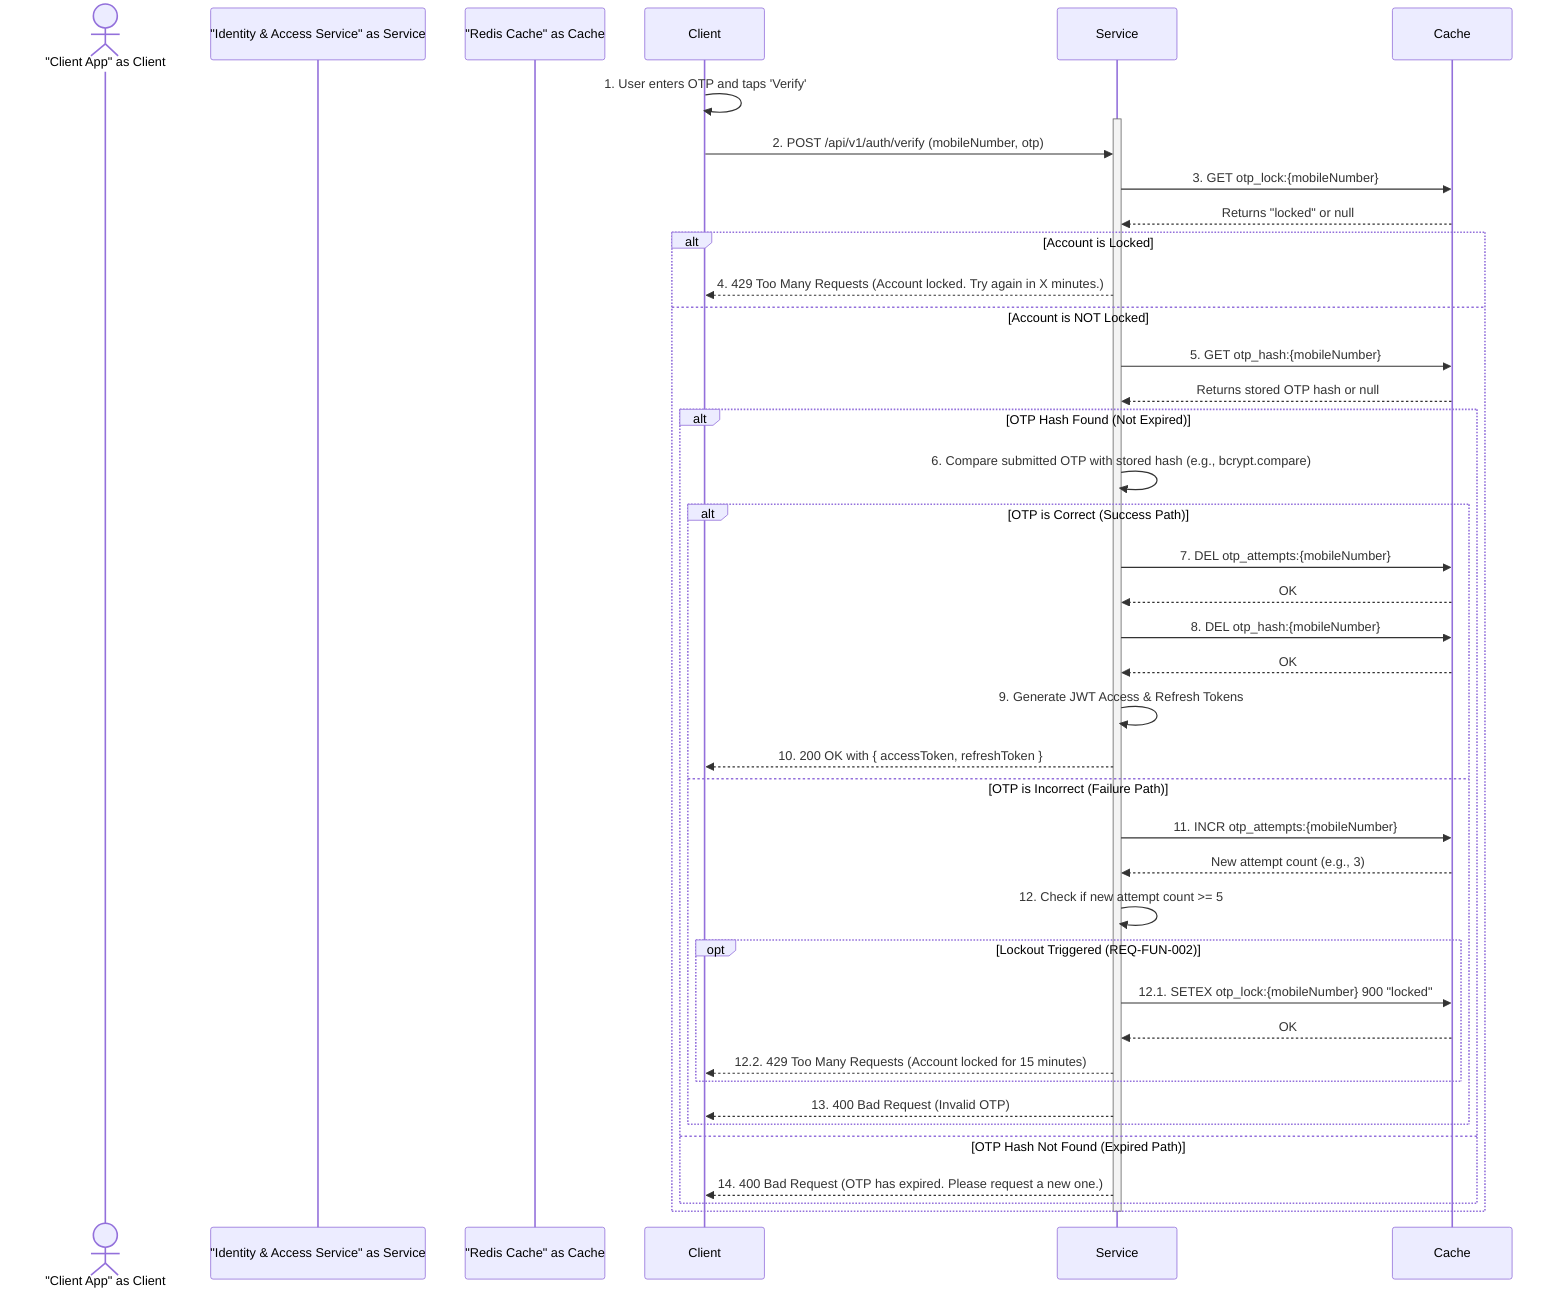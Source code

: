 sequenceDiagram
    actor "Client App" as Client
    participant "Identity & Access Service" as Service
    participant "Redis Cache" as Cache

    Client->>Client: 1. User enters OTP and taps 'Verify'
    activate Service
    Client->>Service: 2. POST /api/v1/auth/verify (mobileNumber, otp)

    Service->>Cache: 3. GET otp_lock:{mobileNumber}
    Cache-->>Service: Returns "locked" or null

    alt Account is Locked
        Service-->>Client: 4. 429 Too Many Requests (Account locked. Try again in X minutes.)
    else Account is NOT Locked
        Service->>Cache: 5. GET otp_hash:{mobileNumber}
        Cache-->>Service: Returns stored OTP hash or null

        alt OTP Hash Found (Not Expired)
            Service->>Service: 6. Compare submitted OTP with stored hash (e.g., bcrypt.compare)

            alt OTP is Correct (Success Path)
                Service->>Cache: 7. DEL otp_attempts:{mobileNumber}
                Cache-->>Service: OK
                Service->>Cache: 8. DEL otp_hash:{mobileNumber}
                Cache-->>Service: OK
                Service->>Service: 9. Generate JWT Access & Refresh Tokens
                Service-->>Client: 10. 200 OK with { accessToken, refreshToken }
            else OTP is Incorrect (Failure Path)
                Service->>Cache: 11. INCR otp_attempts:{mobileNumber}
                Cache-->>Service: New attempt count (e.g., 3)
                Service->>Service: 12. Check if new attempt count >= 5
                opt Lockout Triggered (REQ-FUN-002)
                    Service->>Cache: 12.1. SETEX otp_lock:{mobileNumber} 900 "locked"
                    Cache-->>Service: OK
                    Service-->>Client: 12.2. 429 Too Many Requests (Account locked for 15 minutes)
                end
                Service-->>Client: 13. 400 Bad Request (Invalid OTP)
            end

        else OTP Hash Not Found (Expired Path)
            Service-->>Client: 14. 400 Bad Request (OTP has expired. Please request a new one.)
        end
    end
    deactivate Service